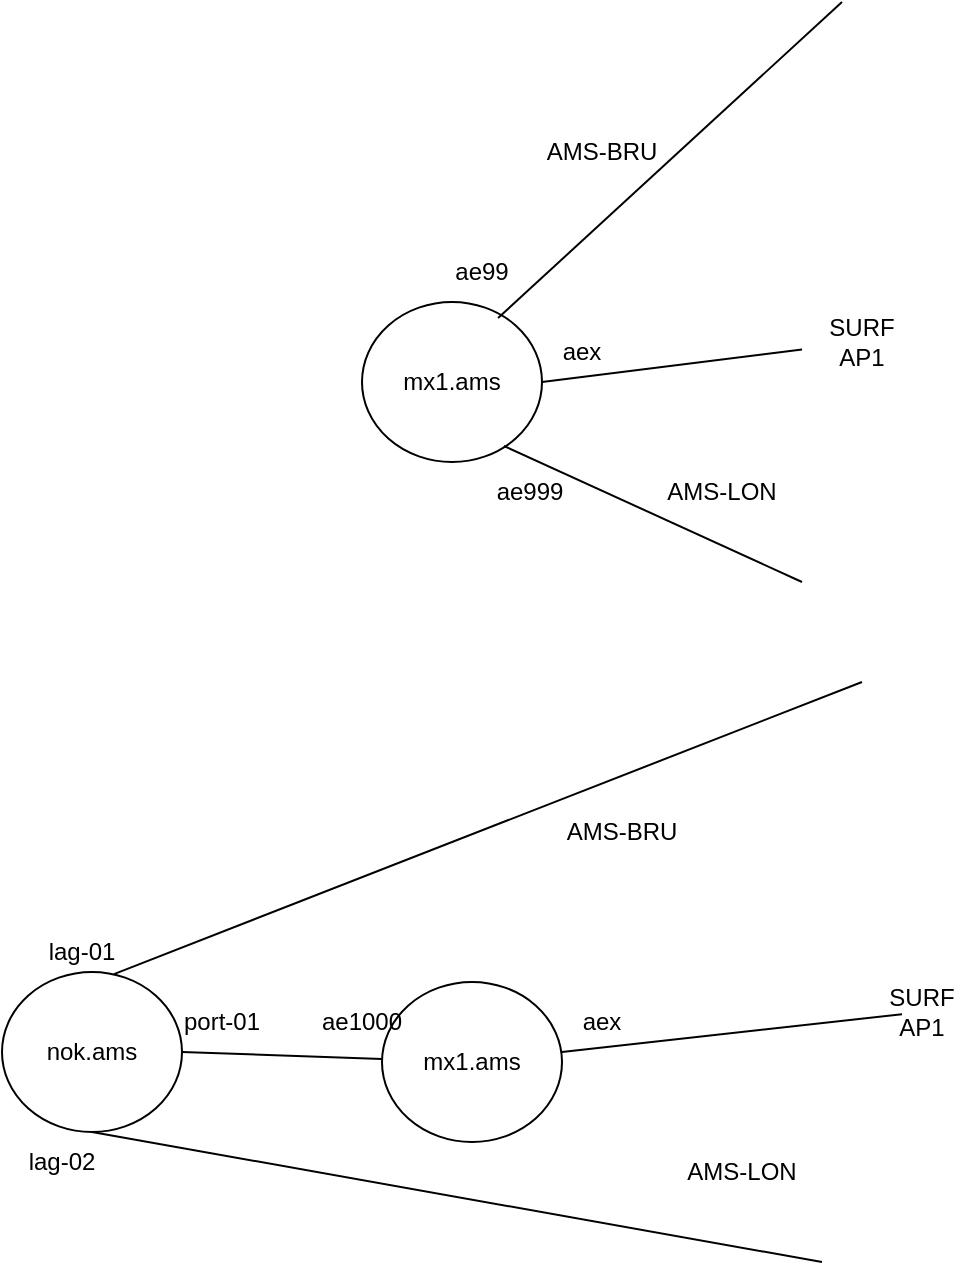 <mxfile version="21.6.2" type="github">
  <diagram name="Page-1" id="SZn0HHA8C5nWGWxfWxaD">
    <mxGraphModel dx="955" dy="640" grid="1" gridSize="10" guides="1" tooltips="1" connect="1" arrows="1" fold="1" page="1" pageScale="1" pageWidth="827" pageHeight="1169" math="0" shadow="0">
      <root>
        <mxCell id="0" />
        <mxCell id="1" parent="0" />
        <mxCell id="9nPuDqALxgDOF7W23zic-1" value="mx1.ams" style="ellipse;whiteSpace=wrap;html=1;" vertex="1" parent="1">
          <mxGeometry x="330" y="210" width="90" height="80" as="geometry" />
        </mxCell>
        <mxCell id="9nPuDqALxgDOF7W23zic-2" value="" style="endArrow=none;html=1;rounded=0;exitX=0.756;exitY=0.1;exitDx=0;exitDy=0;exitPerimeter=0;" edge="1" parent="1" source="9nPuDqALxgDOF7W23zic-1">
          <mxGeometry width="50" height="50" relative="1" as="geometry">
            <mxPoint x="370" y="280" as="sourcePoint" />
            <mxPoint x="570" y="60" as="targetPoint" />
          </mxGeometry>
        </mxCell>
        <mxCell id="9nPuDqALxgDOF7W23zic-3" value="" style="endArrow=none;html=1;rounded=0;entryX=0.789;entryY=0.9;entryDx=0;entryDy=0;entryPerimeter=0;" edge="1" parent="1" target="9nPuDqALxgDOF7W23zic-1">
          <mxGeometry width="50" height="50" relative="1" as="geometry">
            <mxPoint x="550" y="350" as="sourcePoint" />
            <mxPoint x="420" y="230" as="targetPoint" />
          </mxGeometry>
        </mxCell>
        <mxCell id="9nPuDqALxgDOF7W23zic-4" value="AMS-LON" style="text;html=1;strokeColor=none;fillColor=none;align=center;verticalAlign=middle;whiteSpace=wrap;rounded=0;" vertex="1" parent="1">
          <mxGeometry x="480" y="290" width="60" height="30" as="geometry" />
        </mxCell>
        <mxCell id="9nPuDqALxgDOF7W23zic-5" value="AMS-BRU" style="text;html=1;strokeColor=none;fillColor=none;align=center;verticalAlign=middle;whiteSpace=wrap;rounded=0;" vertex="1" parent="1">
          <mxGeometry x="420" y="120" width="60" height="30" as="geometry" />
        </mxCell>
        <mxCell id="9nPuDqALxgDOF7W23zic-6" value="ae99" style="text;html=1;strokeColor=none;fillColor=none;align=center;verticalAlign=middle;whiteSpace=wrap;rounded=0;" vertex="1" parent="1">
          <mxGeometry x="360" y="180" width="60" height="30" as="geometry" />
        </mxCell>
        <mxCell id="9nPuDqALxgDOF7W23zic-7" value="ae999" style="text;html=1;strokeColor=none;fillColor=none;align=center;verticalAlign=middle;whiteSpace=wrap;rounded=0;" vertex="1" parent="1">
          <mxGeometry x="384" y="290" width="60" height="30" as="geometry" />
        </mxCell>
        <mxCell id="9nPuDqALxgDOF7W23zic-15" value="mx1.ams" style="ellipse;whiteSpace=wrap;html=1;" vertex="1" parent="1">
          <mxGeometry x="340" y="550" width="90" height="80" as="geometry" />
        </mxCell>
        <mxCell id="9nPuDqALxgDOF7W23zic-16" value="" style="endArrow=none;html=1;rounded=0;exitX=0.622;exitY=0.013;exitDx=0;exitDy=0;exitPerimeter=0;" edge="1" parent="1" source="9nPuDqALxgDOF7W23zic-22">
          <mxGeometry width="50" height="50" relative="1" as="geometry">
            <mxPoint x="380" y="620" as="sourcePoint" />
            <mxPoint x="580" y="400" as="targetPoint" />
          </mxGeometry>
        </mxCell>
        <mxCell id="9nPuDqALxgDOF7W23zic-17" value="" style="endArrow=none;html=1;rounded=0;entryX=0.5;entryY=1;entryDx=0;entryDy=0;" edge="1" parent="1" target="9nPuDqALxgDOF7W23zic-22">
          <mxGeometry width="50" height="50" relative="1" as="geometry">
            <mxPoint x="560" y="690" as="sourcePoint" />
            <mxPoint x="430" y="570" as="targetPoint" />
          </mxGeometry>
        </mxCell>
        <mxCell id="9nPuDqALxgDOF7W23zic-18" value="AMS-LON" style="text;html=1;strokeColor=none;fillColor=none;align=center;verticalAlign=middle;whiteSpace=wrap;rounded=0;" vertex="1" parent="1">
          <mxGeometry x="490" y="630" width="60" height="30" as="geometry" />
        </mxCell>
        <mxCell id="9nPuDqALxgDOF7W23zic-19" value="AMS-BRU" style="text;html=1;strokeColor=none;fillColor=none;align=center;verticalAlign=middle;whiteSpace=wrap;rounded=0;" vertex="1" parent="1">
          <mxGeometry x="430" y="460" width="60" height="30" as="geometry" />
        </mxCell>
        <mxCell id="9nPuDqALxgDOF7W23zic-20" value="lag-01" style="text;html=1;strokeColor=none;fillColor=none;align=center;verticalAlign=middle;whiteSpace=wrap;rounded=0;" vertex="1" parent="1">
          <mxGeometry x="160" y="520" width="60" height="30" as="geometry" />
        </mxCell>
        <mxCell id="9nPuDqALxgDOF7W23zic-22" value="nok.ams" style="ellipse;whiteSpace=wrap;html=1;" vertex="1" parent="1">
          <mxGeometry x="150" y="545" width="90" height="80" as="geometry" />
        </mxCell>
        <mxCell id="9nPuDqALxgDOF7W23zic-23" value="" style="endArrow=none;html=1;rounded=0;exitX=1;exitY=0.5;exitDx=0;exitDy=0;" edge="1" parent="1" source="9nPuDqALxgDOF7W23zic-22" target="9nPuDqALxgDOF7W23zic-15">
          <mxGeometry width="50" height="50" relative="1" as="geometry">
            <mxPoint x="370" y="500" as="sourcePoint" />
            <mxPoint x="420" y="450" as="targetPoint" />
          </mxGeometry>
        </mxCell>
        <mxCell id="9nPuDqALxgDOF7W23zic-24" value="lag-02" style="text;html=1;strokeColor=none;fillColor=none;align=center;verticalAlign=middle;whiteSpace=wrap;rounded=0;" vertex="1" parent="1">
          <mxGeometry x="150" y="625" width="60" height="30" as="geometry" />
        </mxCell>
        <mxCell id="9nPuDqALxgDOF7W23zic-25" value="port-01" style="text;html=1;strokeColor=none;fillColor=none;align=center;verticalAlign=middle;whiteSpace=wrap;rounded=0;" vertex="1" parent="1">
          <mxGeometry x="230" y="555" width="60" height="30" as="geometry" />
        </mxCell>
        <mxCell id="9nPuDqALxgDOF7W23zic-26" value="ae1000" style="text;html=1;strokeColor=none;fillColor=none;align=center;verticalAlign=middle;whiteSpace=wrap;rounded=0;" vertex="1" parent="1">
          <mxGeometry x="300" y="555" width="60" height="30" as="geometry" />
        </mxCell>
        <mxCell id="9nPuDqALxgDOF7W23zic-27" value="" style="endArrow=none;html=1;rounded=0;exitX=1;exitY=0.5;exitDx=0;exitDy=0;" edge="1" parent="1" source="9nPuDqALxgDOF7W23zic-1" target="9nPuDqALxgDOF7W23zic-29">
          <mxGeometry width="50" height="50" relative="1" as="geometry">
            <mxPoint x="408" y="228" as="sourcePoint" />
            <mxPoint x="580" y="230" as="targetPoint" />
          </mxGeometry>
        </mxCell>
        <mxCell id="9nPuDqALxgDOF7W23zic-28" value="aex" style="text;html=1;strokeColor=none;fillColor=none;align=center;verticalAlign=middle;whiteSpace=wrap;rounded=0;" vertex="1" parent="1">
          <mxGeometry x="410" y="220" width="60" height="30" as="geometry" />
        </mxCell>
        <mxCell id="9nPuDqALxgDOF7W23zic-29" value="SURF AP1" style="text;html=1;strokeColor=none;fillColor=none;align=center;verticalAlign=middle;whiteSpace=wrap;rounded=0;" vertex="1" parent="1">
          <mxGeometry x="550" y="215" width="60" height="30" as="geometry" />
        </mxCell>
        <mxCell id="9nPuDqALxgDOF7W23zic-30" value="" style="endArrow=none;html=1;rounded=0;exitX=1;exitY=0.5;exitDx=0;exitDy=0;" edge="1" parent="1" target="9nPuDqALxgDOF7W23zic-32">
          <mxGeometry width="50" height="50" relative="1" as="geometry">
            <mxPoint x="430" y="585" as="sourcePoint" />
            <mxPoint x="590" y="565" as="targetPoint" />
          </mxGeometry>
        </mxCell>
        <mxCell id="9nPuDqALxgDOF7W23zic-31" value="aex" style="text;html=1;strokeColor=none;fillColor=none;align=center;verticalAlign=middle;whiteSpace=wrap;rounded=0;" vertex="1" parent="1">
          <mxGeometry x="420" y="555" width="60" height="30" as="geometry" />
        </mxCell>
        <mxCell id="9nPuDqALxgDOF7W23zic-32" value="SURF AP1" style="text;html=1;strokeColor=none;fillColor=none;align=center;verticalAlign=middle;whiteSpace=wrap;rounded=0;" vertex="1" parent="1">
          <mxGeometry x="600" y="550" width="20" height="30" as="geometry" />
        </mxCell>
      </root>
    </mxGraphModel>
  </diagram>
</mxfile>
